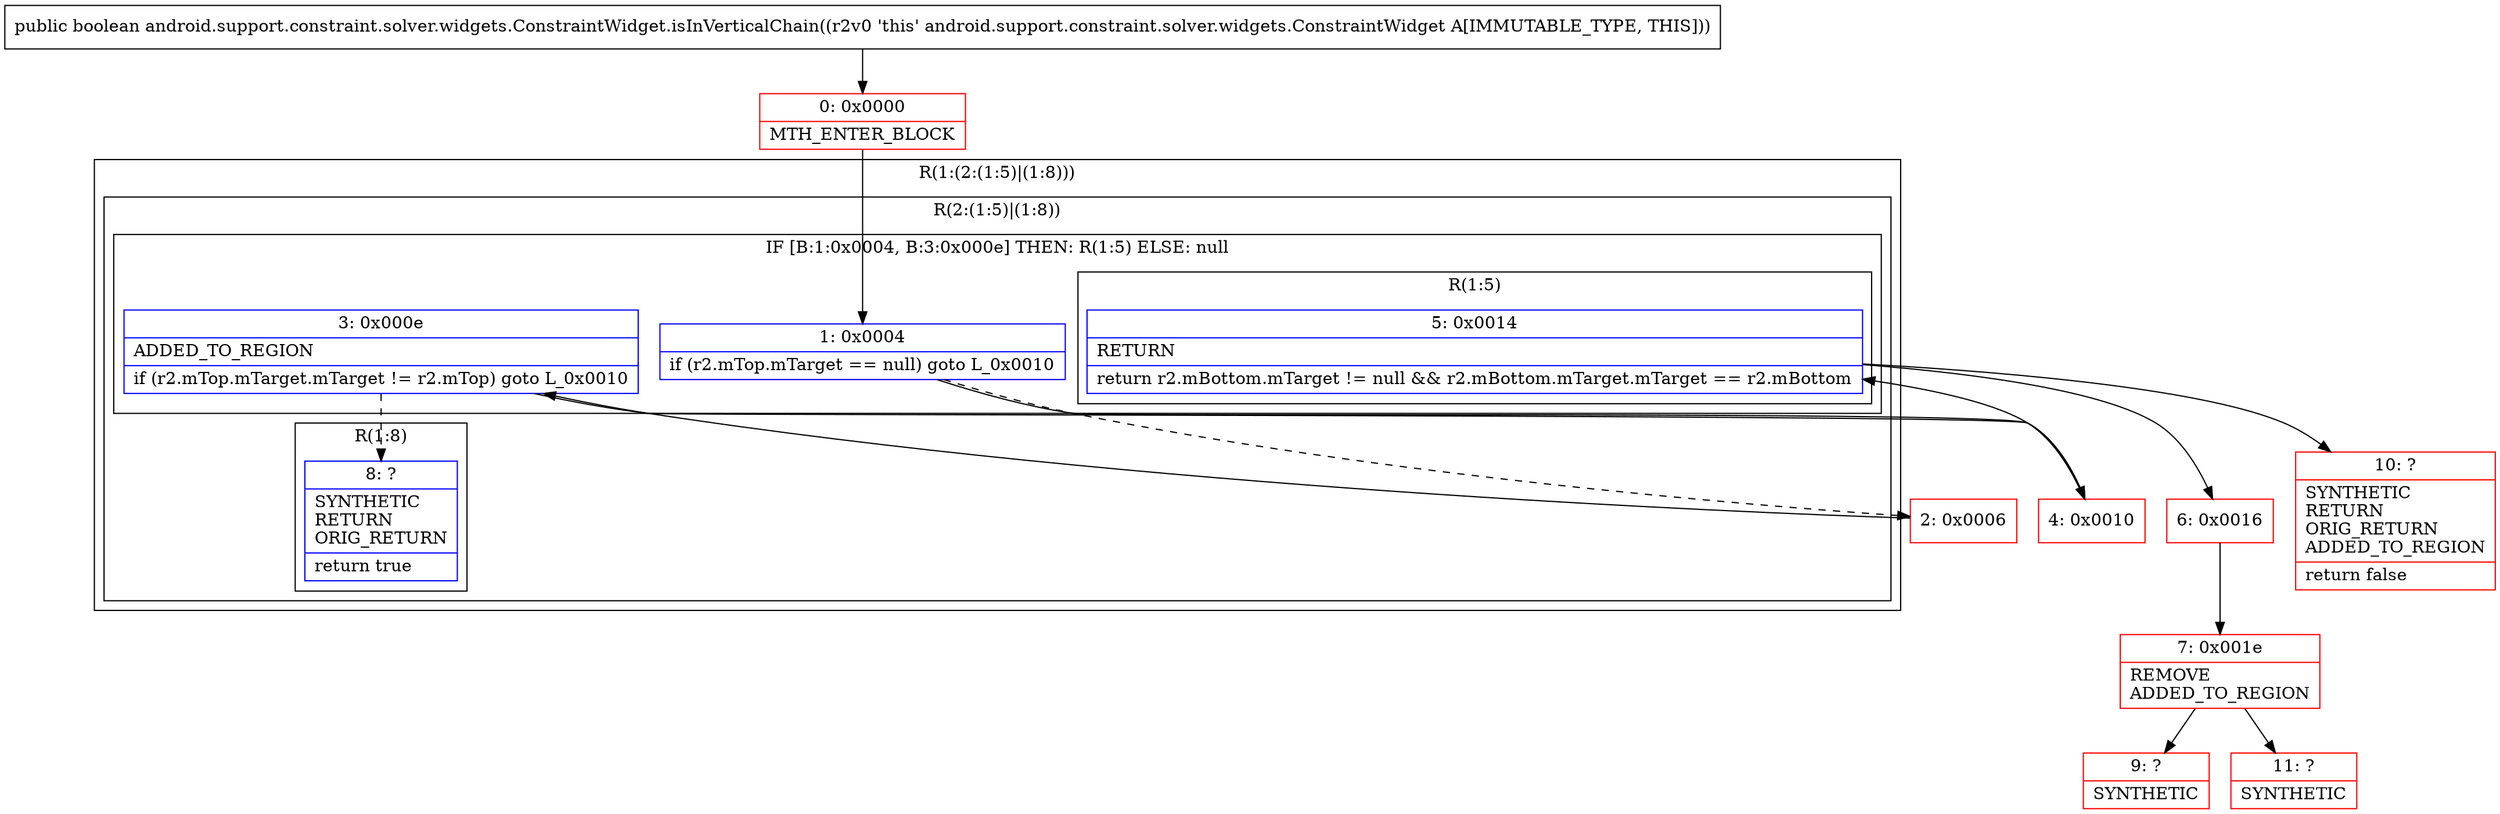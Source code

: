digraph "CFG forandroid.support.constraint.solver.widgets.ConstraintWidget.isInVerticalChain()Z" {
subgraph cluster_Region_2145018940 {
label = "R(1:(2:(1:5)|(1:8)))";
node [shape=record,color=blue];
subgraph cluster_Region_1020696086 {
label = "R(2:(1:5)|(1:8))";
node [shape=record,color=blue];
subgraph cluster_IfRegion_1620098745 {
label = "IF [B:1:0x0004, B:3:0x000e] THEN: R(1:5) ELSE: null";
node [shape=record,color=blue];
Node_1 [shape=record,label="{1\:\ 0x0004|if (r2.mTop.mTarget == null) goto L_0x0010\l}"];
Node_3 [shape=record,label="{3\:\ 0x000e|ADDED_TO_REGION\l|if (r2.mTop.mTarget.mTarget != r2.mTop) goto L_0x0010\l}"];
subgraph cluster_Region_647674859 {
label = "R(1:5)";
node [shape=record,color=blue];
Node_5 [shape=record,label="{5\:\ 0x0014|RETURN\l|return r2.mBottom.mTarget != null && r2.mBottom.mTarget.mTarget == r2.mBottom\l}"];
}
}
subgraph cluster_Region_181260416 {
label = "R(1:8)";
node [shape=record,color=blue];
Node_8 [shape=record,label="{8\:\ ?|SYNTHETIC\lRETURN\lORIG_RETURN\l|return true\l}"];
}
}
}
Node_0 [shape=record,color=red,label="{0\:\ 0x0000|MTH_ENTER_BLOCK\l}"];
Node_2 [shape=record,color=red,label="{2\:\ 0x0006}"];
Node_4 [shape=record,color=red,label="{4\:\ 0x0010}"];
Node_6 [shape=record,color=red,label="{6\:\ 0x0016}"];
Node_7 [shape=record,color=red,label="{7\:\ 0x001e|REMOVE\lADDED_TO_REGION\l}"];
Node_9 [shape=record,color=red,label="{9\:\ ?|SYNTHETIC\l}"];
Node_10 [shape=record,color=red,label="{10\:\ ?|SYNTHETIC\lRETURN\lORIG_RETURN\lADDED_TO_REGION\l|return false\l}"];
Node_11 [shape=record,color=red,label="{11\:\ ?|SYNTHETIC\l}"];
MethodNode[shape=record,label="{public boolean android.support.constraint.solver.widgets.ConstraintWidget.isInVerticalChain((r2v0 'this' android.support.constraint.solver.widgets.ConstraintWidget A[IMMUTABLE_TYPE, THIS])) }"];
MethodNode -> Node_0;
Node_1 -> Node_2[style=dashed];
Node_1 -> Node_4;
Node_3 -> Node_4;
Node_3 -> Node_8[style=dashed];
Node_5 -> Node_6;
Node_5 -> Node_10;
Node_0 -> Node_1;
Node_2 -> Node_3;
Node_4 -> Node_5;
Node_6 -> Node_7;
Node_7 -> Node_9;
Node_7 -> Node_11;
}

